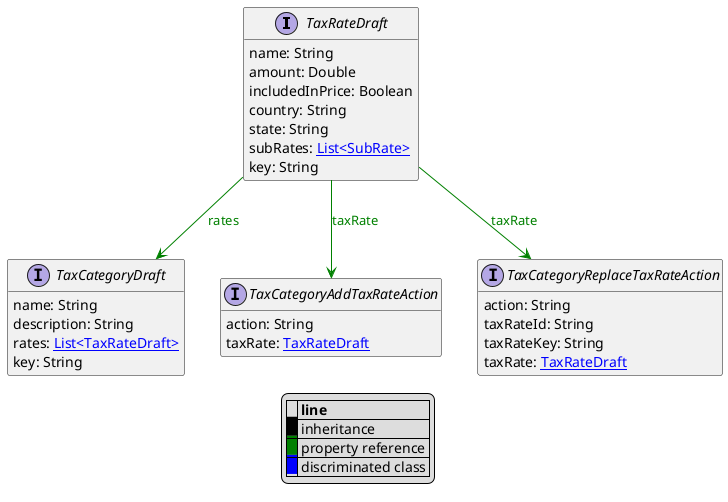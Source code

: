 @startuml

hide empty fields
hide empty methods
legend
|= |= line |
|<back:black>   </back>| inheritance |
|<back:green>   </back>| property reference |
|<back:blue>   </back>| discriminated class |
endlegend
interface TaxRateDraft [[TaxRateDraft.svg]]  {
    name: String
    amount: Double
    includedInPrice: Boolean
    country: String
    state: String
    subRates: [[SubRate.svg List<SubRate>]]
    key: String
}



interface TaxCategoryDraft [[TaxCategoryDraft.svg]]  {
    name: String
    description: String
    rates: [[TaxRateDraft.svg List<TaxRateDraft>]]
    key: String
}
interface TaxCategoryAddTaxRateAction [[TaxCategoryAddTaxRateAction.svg]]  {
    action: String
    taxRate: [[TaxRateDraft.svg TaxRateDraft]]
}
interface TaxCategoryReplaceTaxRateAction [[TaxCategoryReplaceTaxRateAction.svg]]  {
    action: String
    taxRateId: String
    taxRateKey: String
    taxRate: [[TaxRateDraft.svg TaxRateDraft]]
}

TaxRateDraft --> TaxCategoryDraft #green;text:green : "rates"
TaxRateDraft --> TaxCategoryAddTaxRateAction #green;text:green : "taxRate"
TaxRateDraft --> TaxCategoryReplaceTaxRateAction #green;text:green : "taxRate"
@enduml
